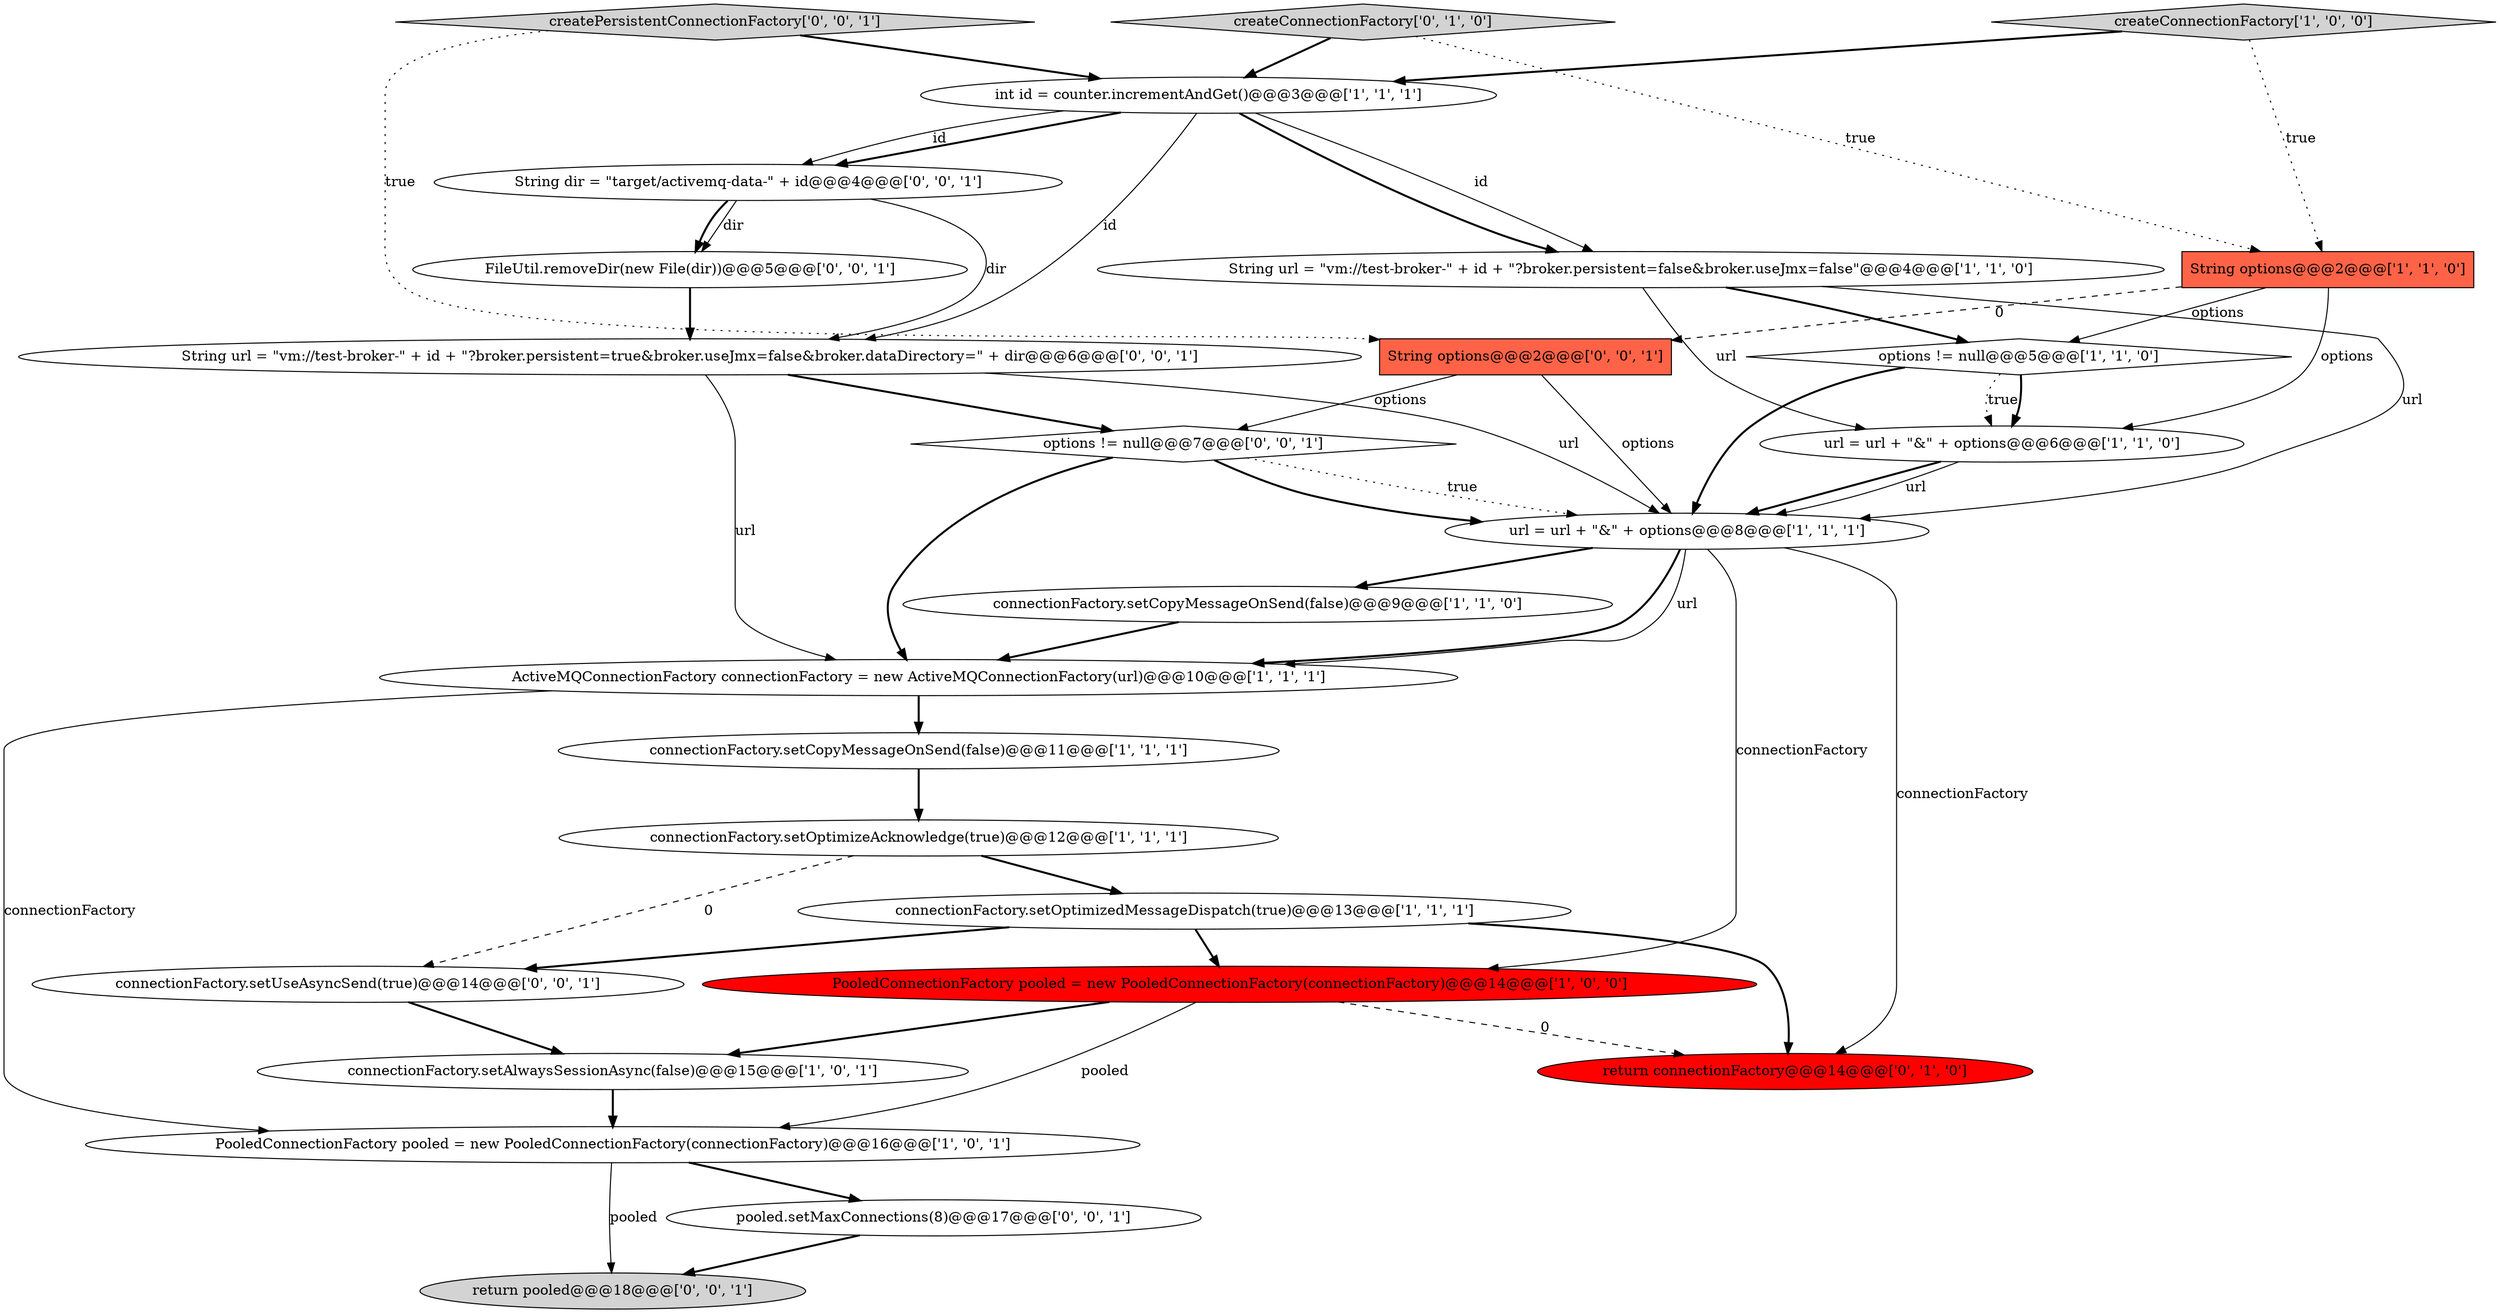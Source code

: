 digraph {
11 [style = filled, label = "connectionFactory.setCopyMessageOnSend(false)@@@9@@@['1', '1', '0']", fillcolor = white, shape = ellipse image = "AAA0AAABBB1BBB"];
19 [style = filled, label = "createPersistentConnectionFactory['0', '0', '1']", fillcolor = lightgray, shape = diamond image = "AAA0AAABBB3BBB"];
17 [style = filled, label = "connectionFactory.setUseAsyncSend(true)@@@14@@@['0', '0', '1']", fillcolor = white, shape = ellipse image = "AAA0AAABBB3BBB"];
7 [style = filled, label = "options != null@@@5@@@['1', '1', '0']", fillcolor = white, shape = diamond image = "AAA0AAABBB1BBB"];
8 [style = filled, label = "PooledConnectionFactory pooled = new PooledConnectionFactory(connectionFactory)@@@16@@@['1', '0', '1']", fillcolor = white, shape = ellipse image = "AAA0AAABBB1BBB"];
22 [style = filled, label = "options != null@@@7@@@['0', '0', '1']", fillcolor = white, shape = diamond image = "AAA0AAABBB3BBB"];
9 [style = filled, label = "String url = \"vm://test-broker-\" + id + \"?broker.persistent=false&broker.useJmx=false\"@@@4@@@['1', '1', '0']", fillcolor = white, shape = ellipse image = "AAA0AAABBB1BBB"];
16 [style = filled, label = "return connectionFactory@@@14@@@['0', '1', '0']", fillcolor = red, shape = ellipse image = "AAA1AAABBB2BBB"];
1 [style = filled, label = "ActiveMQConnectionFactory connectionFactory = new ActiveMQConnectionFactory(url)@@@10@@@['1', '1', '1']", fillcolor = white, shape = ellipse image = "AAA0AAABBB1BBB"];
18 [style = filled, label = "String options@@@2@@@['0', '0', '1']", fillcolor = tomato, shape = box image = "AAA0AAABBB3BBB"];
23 [style = filled, label = "String url = \"vm://test-broker-\" + id + \"?broker.persistent=true&broker.useJmx=false&broker.dataDirectory=\" + dir@@@6@@@['0', '0', '1']", fillcolor = white, shape = ellipse image = "AAA0AAABBB3BBB"];
2 [style = filled, label = "connectionFactory.setCopyMessageOnSend(false)@@@11@@@['1', '1', '1']", fillcolor = white, shape = ellipse image = "AAA0AAABBB1BBB"];
10 [style = filled, label = "connectionFactory.setAlwaysSessionAsync(false)@@@15@@@['1', '0', '1']", fillcolor = white, shape = ellipse image = "AAA0AAABBB1BBB"];
14 [style = filled, label = "int id = counter.incrementAndGet()@@@3@@@['1', '1', '1']", fillcolor = white, shape = ellipse image = "AAA0AAABBB1BBB"];
25 [style = filled, label = "return pooled@@@18@@@['0', '0', '1']", fillcolor = lightgray, shape = ellipse image = "AAA0AAABBB3BBB"];
12 [style = filled, label = "connectionFactory.setOptimizeAcknowledge(true)@@@12@@@['1', '1', '1']", fillcolor = white, shape = ellipse image = "AAA0AAABBB1BBB"];
20 [style = filled, label = "pooled.setMaxConnections(8)@@@17@@@['0', '0', '1']", fillcolor = white, shape = ellipse image = "AAA0AAABBB3BBB"];
6 [style = filled, label = "url = url + \"&\" + options@@@6@@@['1', '1', '0']", fillcolor = white, shape = ellipse image = "AAA0AAABBB1BBB"];
21 [style = filled, label = "FileUtil.removeDir(new File(dir))@@@5@@@['0', '0', '1']", fillcolor = white, shape = ellipse image = "AAA0AAABBB3BBB"];
13 [style = filled, label = "String options@@@2@@@['1', '1', '0']", fillcolor = tomato, shape = box image = "AAA0AAABBB1BBB"];
5 [style = filled, label = "url = url + \"&\" + options@@@8@@@['1', '1', '1']", fillcolor = white, shape = ellipse image = "AAA0AAABBB1BBB"];
4 [style = filled, label = "PooledConnectionFactory pooled = new PooledConnectionFactory(connectionFactory)@@@14@@@['1', '0', '0']", fillcolor = red, shape = ellipse image = "AAA1AAABBB1BBB"];
0 [style = filled, label = "createConnectionFactory['1', '0', '0']", fillcolor = lightgray, shape = diamond image = "AAA0AAABBB1BBB"];
15 [style = filled, label = "createConnectionFactory['0', '1', '0']", fillcolor = lightgray, shape = diamond image = "AAA0AAABBB2BBB"];
3 [style = filled, label = "connectionFactory.setOptimizedMessageDispatch(true)@@@13@@@['1', '1', '1']", fillcolor = white, shape = ellipse image = "AAA0AAABBB1BBB"];
24 [style = filled, label = "String dir = \"target/activemq-data-\" + id@@@4@@@['0', '0', '1']", fillcolor = white, shape = ellipse image = "AAA0AAABBB3BBB"];
4->10 [style = bold, label=""];
14->24 [style = bold, label=""];
17->10 [style = bold, label=""];
7->6 [style = dotted, label="true"];
0->13 [style = dotted, label="true"];
1->8 [style = solid, label="connectionFactory"];
4->16 [style = dashed, label="0"];
15->14 [style = bold, label=""];
9->5 [style = solid, label="url"];
11->1 [style = bold, label=""];
14->23 [style = solid, label="id"];
9->6 [style = solid, label="url"];
5->4 [style = solid, label="connectionFactory"];
19->18 [style = dotted, label="true"];
24->21 [style = solid, label="dir"];
18->22 [style = solid, label="options"];
12->17 [style = dashed, label="0"];
23->1 [style = solid, label="url"];
23->5 [style = solid, label="url"];
3->16 [style = bold, label=""];
9->7 [style = bold, label=""];
20->25 [style = bold, label=""];
3->4 [style = bold, label=""];
22->5 [style = bold, label=""];
2->12 [style = bold, label=""];
4->8 [style = solid, label="pooled"];
14->24 [style = solid, label="id"];
15->13 [style = dotted, label="true"];
22->5 [style = dotted, label="true"];
13->7 [style = solid, label="options"];
5->1 [style = bold, label=""];
6->5 [style = bold, label=""];
7->5 [style = bold, label=""];
0->14 [style = bold, label=""];
23->22 [style = bold, label=""];
8->20 [style = bold, label=""];
19->14 [style = bold, label=""];
10->8 [style = bold, label=""];
24->21 [style = bold, label=""];
5->1 [style = solid, label="url"];
7->6 [style = bold, label=""];
6->5 [style = solid, label="url"];
24->23 [style = solid, label="dir"];
3->17 [style = bold, label=""];
14->9 [style = bold, label=""];
5->16 [style = solid, label="connectionFactory"];
5->11 [style = bold, label=""];
1->2 [style = bold, label=""];
12->3 [style = bold, label=""];
22->1 [style = bold, label=""];
13->18 [style = dashed, label="0"];
13->6 [style = solid, label="options"];
18->5 [style = solid, label="options"];
14->9 [style = solid, label="id"];
8->25 [style = solid, label="pooled"];
21->23 [style = bold, label=""];
}
